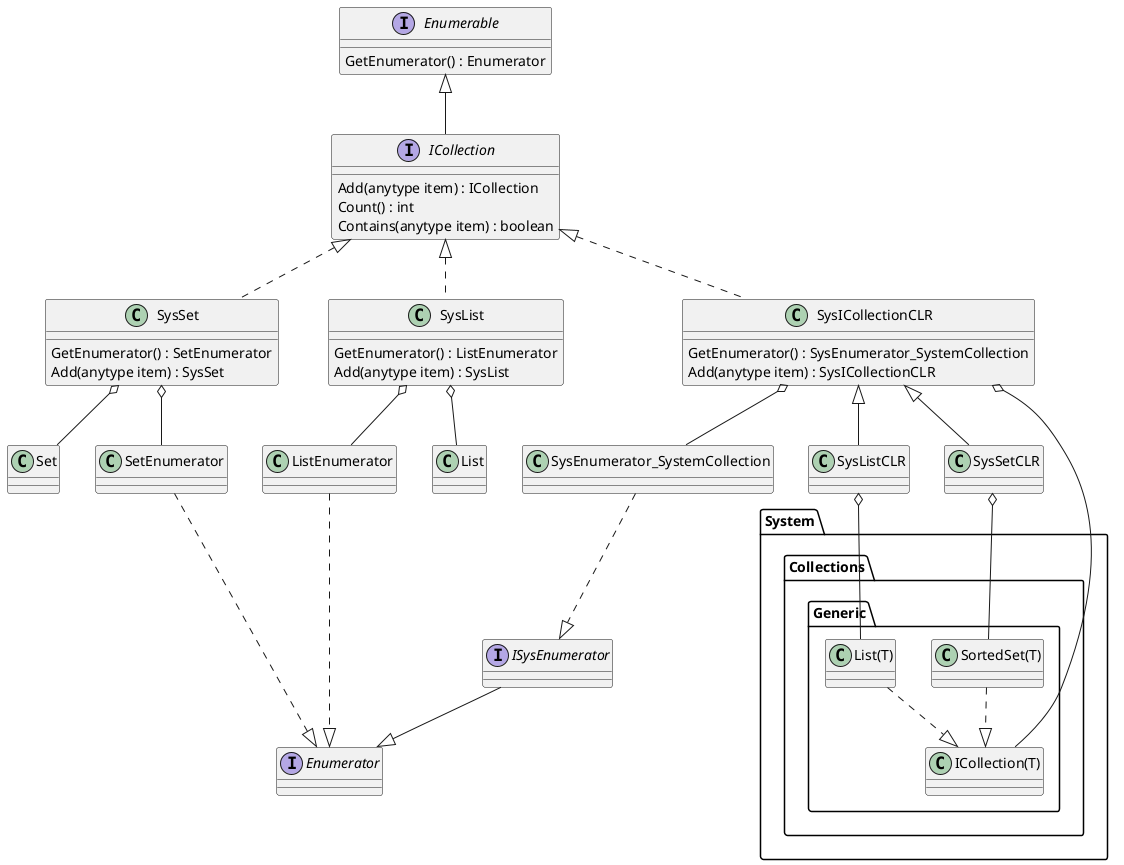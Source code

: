 @startuml "ICollection"

interface Enumerable{
    GetEnumerator() : Enumerator
}

interface ICollection{
    Add(anytype item) : ICollection
    Count() : int
    Contains(anytype item) : boolean
}
Enumerable <|-- ICollection

class SysSet{
    GetEnumerator() : SetEnumerator
    Add(anytype item) : SysSet
}
ICollection <|.. SysSet

class Set{
}
SysSet o-- Set

class SetEnumerator{
}
SysSet o-- SetEnumerator

class SysList{
    GetEnumerator() : ListEnumerator
    Add(anytype item) : SysList
}
ICollection <|.. SysList

class ListEnumerator{
}
SysList o-- ListEnumerator

class List{
}
SysList o-- List

interface Enumerator{
}
SetEnumerator ..|> Enumerator
ListEnumerator ..|> Enumerator

class SysICollectionCLR{
    GetEnumerator() : SysEnumerator_SystemCollection
    Add(anytype item) : SysICollectionCLR
}
ICollection <|.. SysICollectionCLR

class SysListCLR{
}
SysICollectionCLR <|-- SysListCLR

class SysSetCLR{
}
SysICollectionCLR <|-- SysSetCLR

class SysEnumerator_SystemCollection{
}
SysICollectionCLR o-- SysEnumerator_SystemCollection

interface ISysEnumerator{
}
SysEnumerator_SystemCollection ..|> ISysEnumerator
ISysEnumerator --|> Enumerator

package System.Collections.Generic{
    SysICollectionCLR o-- "ICollection(T)"
    SysListCLR o-- "List(T)"
    "List(T)" ..|> "ICollection(T)"
    SysSetCLR o-- "SortedSet(T)"
    "SortedSet(T)" ..|> "ICollection(T)"
}

@enduml